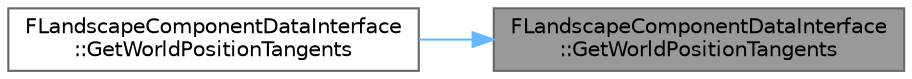 digraph "FLandscapeComponentDataInterface::GetWorldPositionTangents"
{
 // INTERACTIVE_SVG=YES
 // LATEX_PDF_SIZE
  bgcolor="transparent";
  edge [fontname=Helvetica,fontsize=10,labelfontname=Helvetica,labelfontsize=10];
  node [fontname=Helvetica,fontsize=10,shape=box,height=0.2,width=0.4];
  rankdir="RL";
  Node1 [id="Node000001",label="FLandscapeComponentDataInterface\l::GetWorldPositionTangents",height=0.2,width=0.4,color="gray40", fillcolor="grey60", style="filled", fontcolor="black",tooltip=" "];
  Node1 -> Node2 [id="edge1_Node000001_Node000002",dir="back",color="steelblue1",style="solid",tooltip=" "];
  Node2 [id="Node000002",label="FLandscapeComponentDataInterface\l::GetWorldPositionTangents",height=0.2,width=0.4,color="grey40", fillcolor="white", style="filled",URL="$d6/d7a/structFLandscapeComponentDataInterface.html#a9e67514d6144cb9d43dc6c389bcd59fc",tooltip=" "];
}
